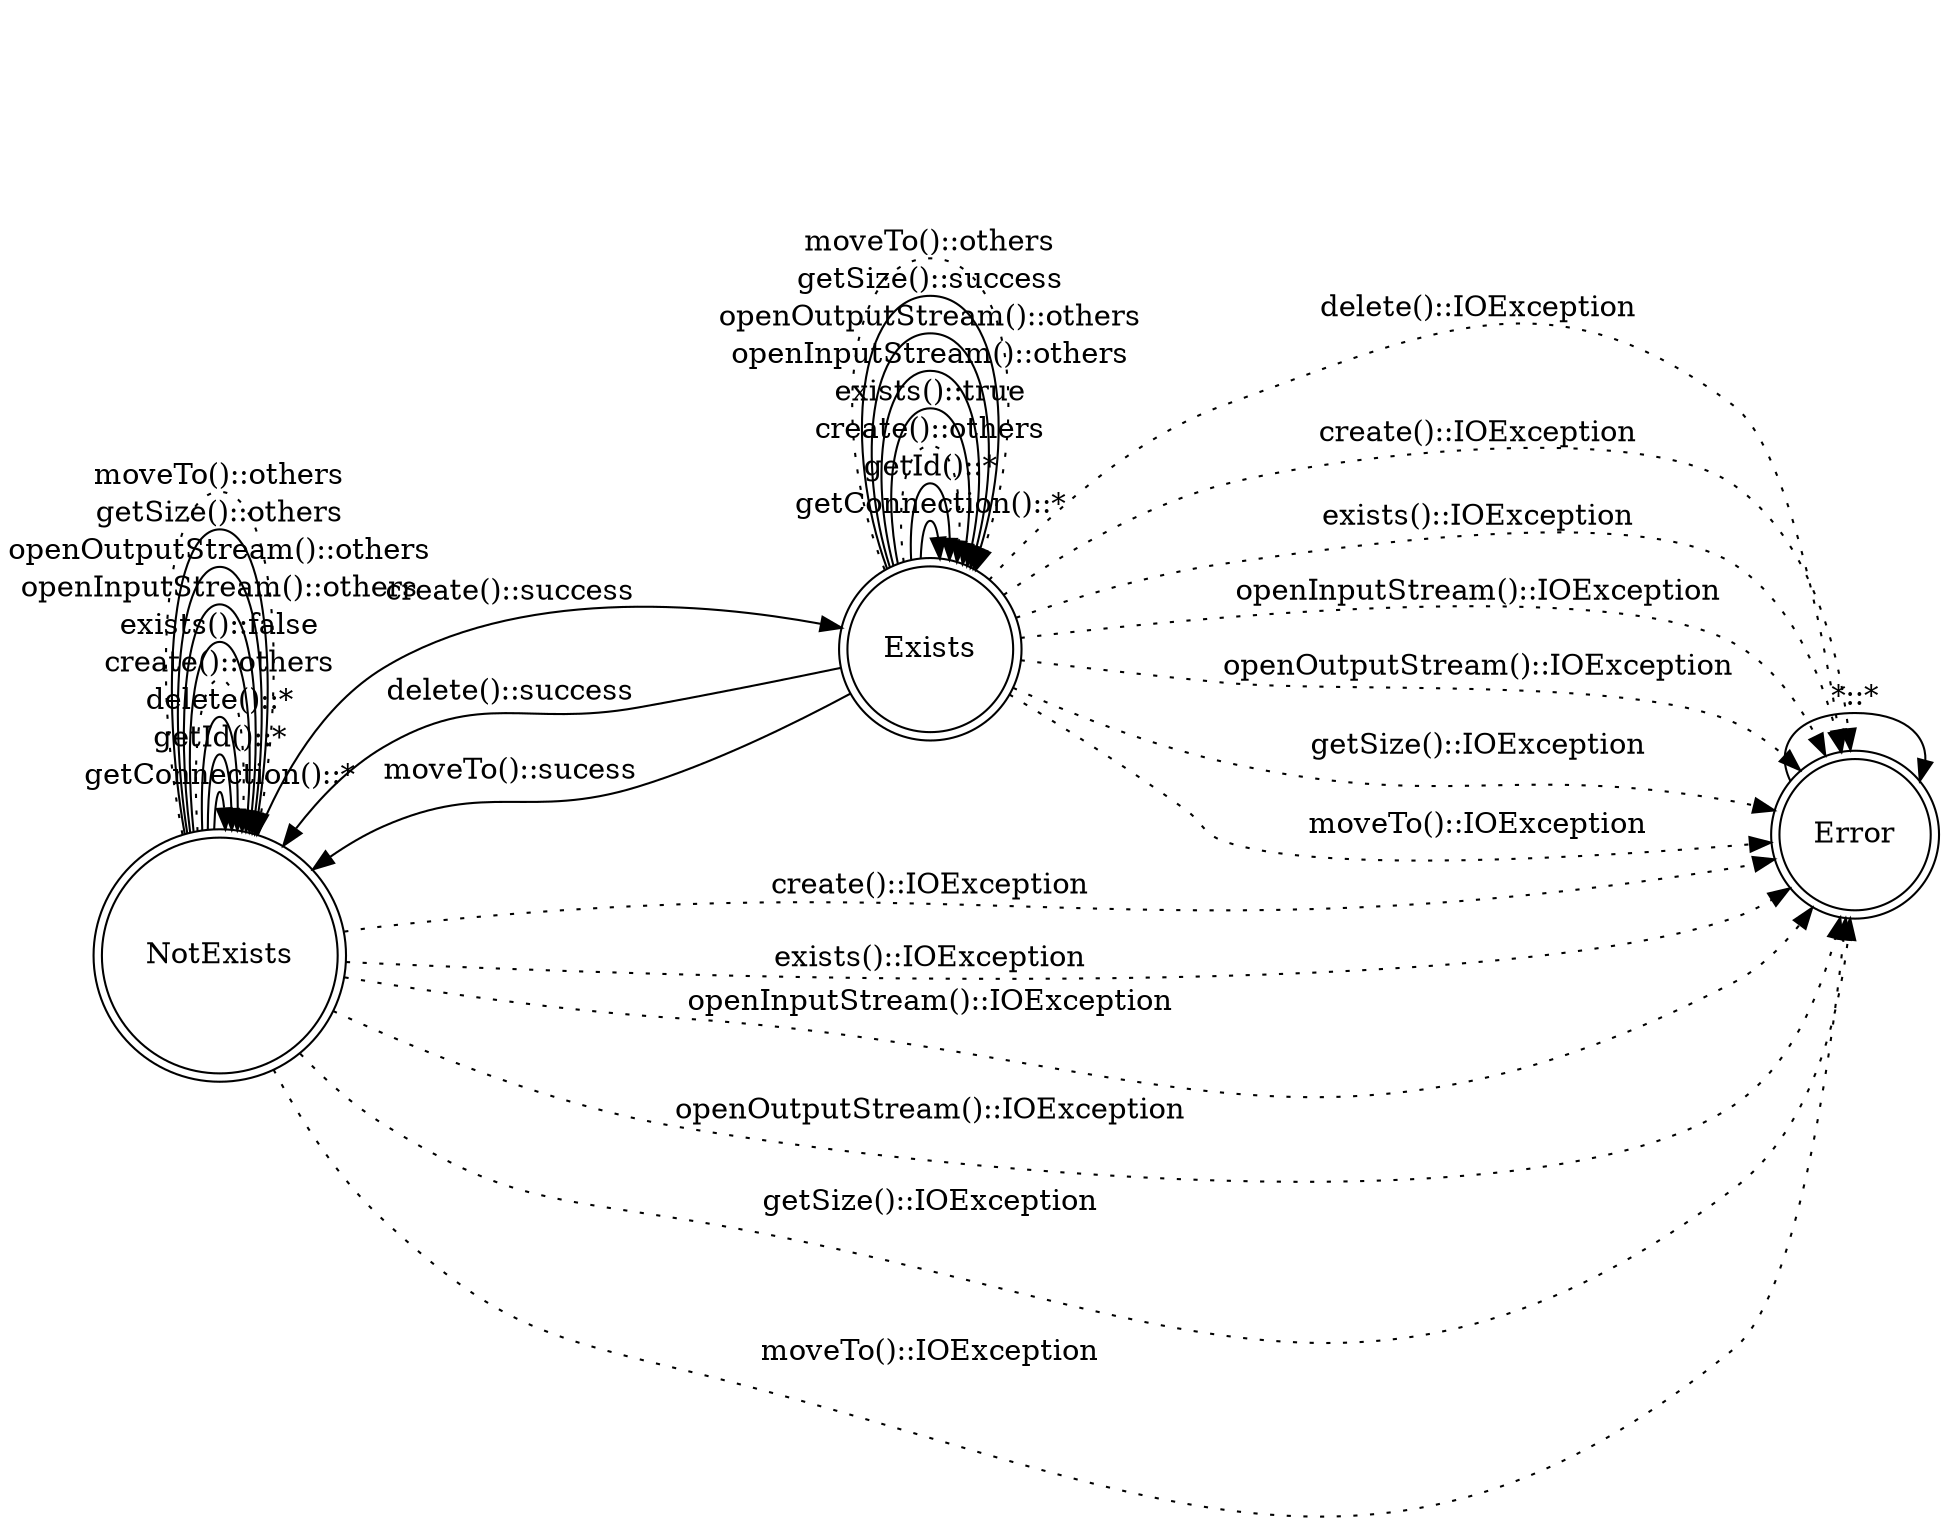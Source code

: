 /* $HeadURL::                                                                            $
 * $Id$
 *
 * Copyright (c) 2008,2009 by Fedora Commons Inc.
 * http://www.fedoracommons.org
 *
 * In collaboration with Topaz Inc.
 * http://www.topazproject.org
 *
 * Licensed under the Apache License, Version 2.0 (the "License");
 * you may not use this file except in compliance with the License.
 * You may obtain a copy of the License at
 *
 *     http://www.apache.org/licenses/LICENSE-2.0
 *
 * Unless required by applicable law or agreed to in writing, software
 * distributed under the License is distributed on an "AS IS" BASIS,
 * WITHOUT WARRANTIES OR CONDITIONS OF ANY KIND, either express or implied.
 * See the License for the specific language governing permissions and
 * limitations under the License.
 */
digraph blob {
  rankdir=LR;
  overlap=false

  node [shape = doublecircle]; NotExists Exists Error;
  node [shape = circle];

  NotExists -> NotExists [ label = "getConnection()::*" ];

  NotExists -> NotExists [ label = "getId()::*" ];

  NotExists -> NotExists [ label = "delete()::*" ];

  NotExists -> Exists [ label = "create()::success" ];
  NotExists -> NotExists [ style = dotted, label = "create()::others" ];
  NotExists -> Error [ style = dotted, label = "create()::IOException" ];

  NotExists -> NotExists [ label = "exists()::false" ];
  NotExists -> Error [ style = dotted, label = "exists()::IOException" ];

  NotExists -> NotExists [ label = "openInputStream()::others" ];
  NotExists -> Error [ style = dotted, label = "openInputStream()::IOException" ];

  NotExists -> NotExists [ label = "openOutputStream()::others" ];
  NotExists -> Error [ style = dotted, label = "openOutputStream()::IOException" ];

  NotExists -> NotExists [ label = "getSize()::others" ];
  NotExists -> Error [ style = dotted, label = "getSize()::IOException" ];

  NotExists -> NotExists [ style = dotted, label = "moveTo()::others" ];
  NotExists -> Error [ style = dotted, label = "moveTo()::IOException" ];

  Exists -> Exists [ label = "getConnection()::*" ];

  Exists -> Exists [ label = "getId()::*" ];

  Exists -> NotExists [ label = "delete()::success" ];
  Exists -> Error [ style = dotted, label = "delete()::IOException" ];

  Exists -> Exists [ style = dotted, label = "create()::others" ];
  Exists -> Error [ style = dotted, label = "create()::IOException" ];

  Exists -> Exists [ label = "exists()::true" ];
  Exists -> Error [ style = dotted, label = "exists()::IOException" ];

  Exists -> Exists [ label = "openInputStream()::others" ];
  Exists -> Error [ style = dotted, label = "openInputStream()::IOException" ];

  Exists -> Exists [ label = "openOutputStream()::others" ];
  Exists -> Error [ style = dotted, label = "openOutputStream()::IOException" ];

  Exists -> Exists [ label = "getSize()::success" ];
  Exists -> Error [ style = dotted, label = "getSize()::IOException" ];

  Exists -> NotExists [ label = "moveTo()::sucess" ];
  Exists -> Exists [ style = dotted, label = "moveTo()::others" ];
  Exists -> Error [ style = dotted, label = "moveTo()::IOException" ];

  Error -> Error [ label = "*::*" ];
}
